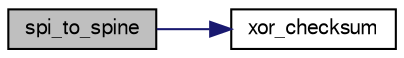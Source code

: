 digraph "spi_to_spine"
{
  edge [fontname="FreeSans",fontsize="10",labelfontname="FreeSans",labelfontsize="10"];
  node [fontname="FreeSans",fontsize="10",shape=record];
  rankdir="LR";
  Node1 [label="spi_to_spine",height=0.2,width=0.4,color="black", fillcolor="grey75", style="filled", fontcolor="black"];
  Node1 -> Node2 [color="midnightblue",fontsize="10",style="solid",fontname="FreeSans"];
  Node2 [label="xor_checksum",height=0.2,width=0.4,color="black", fillcolor="white", style="filled",URL="$d1/d62/rt__spi_8cpp.html#a0dd0e7733095f820e5edd3b6ed15b9b2"];
}
